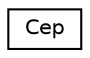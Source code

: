 digraph "Graphical Class Hierarchy"
{
 // LATEX_PDF_SIZE
  edge [fontname="Helvetica",fontsize="10",labelfontname="Helvetica",labelfontsize="10"];
  node [fontname="Helvetica",fontsize="10",shape=record];
  rankdir="LR";
  Node0 [label="Cep",height=0.2,width=0.4,color="black", fillcolor="white", style="filled",URL="$class_cep.html",tooltip="Padrão para codificação de ceps."];
}
